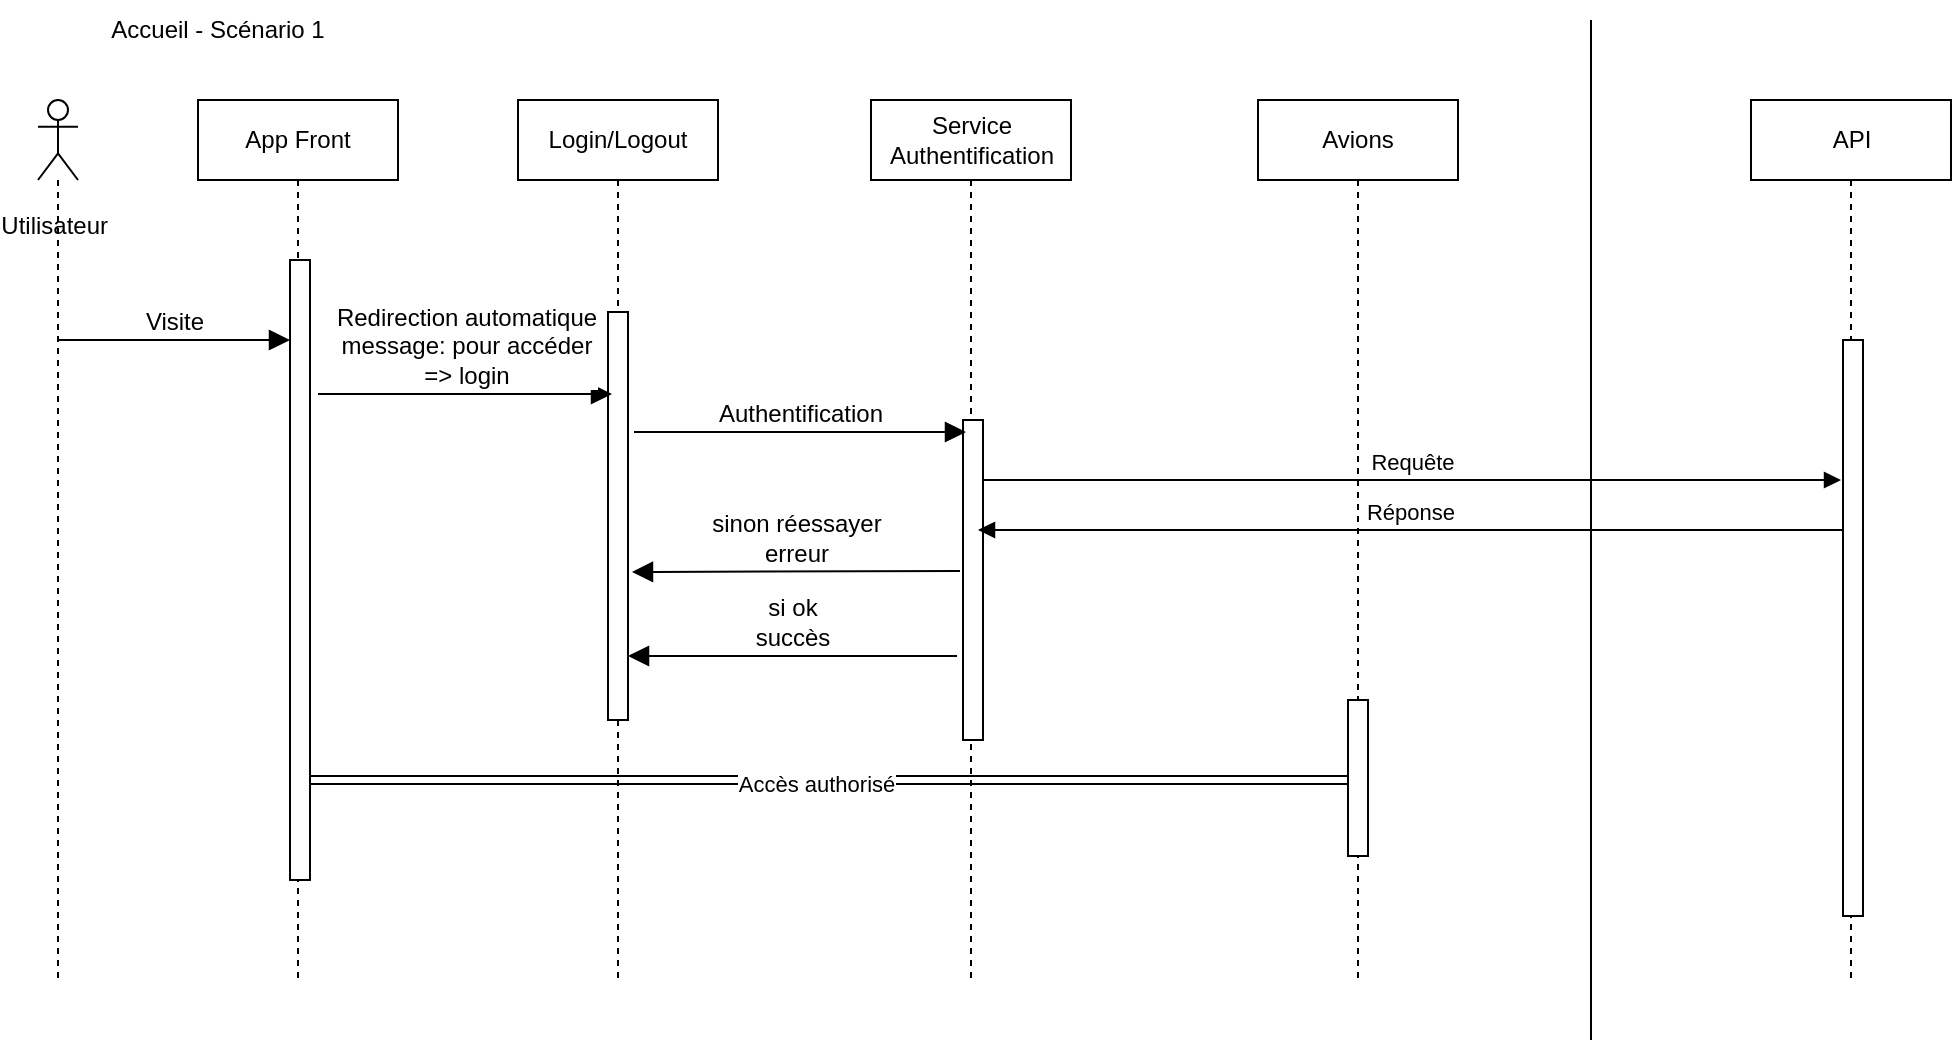 <mxfile version="24.9.3">
  <diagram name="Page-1" id="bG8l3HCdxYYPTU4J25cE">
    <mxGraphModel dx="1282" dy="1710" grid="1" gridSize="10" guides="1" tooltips="1" connect="1" arrows="1" fold="1" page="1" pageScale="1" pageWidth="827" pageHeight="1169" math="0" shadow="0">
      <root>
        <mxCell id="0" />
        <mxCell id="1" parent="0" />
        <mxCell id="9ppKvF9D70RUMVK4zJBX-41" value="&lt;div style=&quot;text-align: start;&quot;&gt;&lt;br&gt;&lt;/div&gt;" style="html=1;verticalAlign=bottom;endArrow=block;curved=0;rounded=0;fontSize=12;exitX=1.4;exitY=0.558;exitDx=0;exitDy=0;exitPerimeter=0;shape=link;" parent="1" target="f0SORPLu1wxNBxf0j8MD-8" edge="1">
          <mxGeometry width="80" relative="1" as="geometry">
            <mxPoint x="180" y="380.0" as="sourcePoint" />
            <mxPoint x="894.5" y="380.06" as="targetPoint" />
          </mxGeometry>
        </mxCell>
        <mxCell id="GE6msEZ6bf9stXsZzAZG-4" value="Accès authorisé" style="edgeLabel;html=1;align=center;verticalAlign=middle;resizable=0;points=[];" parent="9ppKvF9D70RUMVK4zJBX-41" vertex="1" connectable="0">
          <mxGeometry x="-0.013" y="-2" relative="1" as="geometry">
            <mxPoint as="offset" />
          </mxGeometry>
        </mxCell>
        <mxCell id="9ppKvF9D70RUMVK4zJBX-10" value="App Front" style="shape=umlLifeline;perimeter=lifelinePerimeter;whiteSpace=wrap;html=1;container=1;dropTarget=0;collapsible=0;recursiveResize=0;outlineConnect=0;portConstraint=eastwest;newEdgeStyle={&quot;curved&quot;:0,&quot;rounded&quot;:0};" parent="1" vertex="1">
          <mxGeometry x="130" y="40" width="100" height="440" as="geometry" />
        </mxCell>
        <mxCell id="9ppKvF9D70RUMVK4zJBX-13" value="" style="html=1;points=[[0,0,0,0,5],[0,1,0,0,-5],[1,0,0,0,5],[1,1,0,0,-5]];perimeter=orthogonalPerimeter;outlineConnect=0;targetShapes=umlLifeline;portConstraint=eastwest;newEdgeStyle={&quot;curved&quot;:0,&quot;rounded&quot;:0};" parent="9ppKvF9D70RUMVK4zJBX-10" vertex="1">
          <mxGeometry x="46" y="80" width="10" height="310" as="geometry" />
        </mxCell>
        <mxCell id="9ppKvF9D70RUMVK4zJBX-12" value="Service Authentification" style="shape=umlLifeline;perimeter=lifelinePerimeter;whiteSpace=wrap;html=1;container=1;dropTarget=0;collapsible=0;recursiveResize=0;outlineConnect=0;portConstraint=eastwest;newEdgeStyle={&quot;curved&quot;:0,&quot;rounded&quot;:0};" parent="1" vertex="1">
          <mxGeometry x="466.5" y="40" width="100" height="440" as="geometry" />
        </mxCell>
        <mxCell id="9ppKvF9D70RUMVK4zJBX-22" value="" style="html=1;points=[[0,0,0,0,5],[0,1,0,0,-5],[1,0,0,0,5],[1,1,0,0,-5]];perimeter=orthogonalPerimeter;outlineConnect=0;targetShapes=umlLifeline;portConstraint=eastwest;newEdgeStyle={&quot;curved&quot;:0,&quot;rounded&quot;:0};" parent="9ppKvF9D70RUMVK4zJBX-12" vertex="1">
          <mxGeometry x="46" y="160" width="10" height="160" as="geometry" />
        </mxCell>
        <mxCell id="9ppKvF9D70RUMVK4zJBX-21" value="Visite" style="html=1;verticalAlign=bottom;endArrow=block;curved=0;rounded=0;fontSize=12;startSize=8;endSize=8;" parent="1" edge="1">
          <mxGeometry width="80" relative="1" as="geometry">
            <mxPoint x="59.5" y="160" as="sourcePoint" />
            <mxPoint x="176" y="160" as="targetPoint" />
          </mxGeometry>
        </mxCell>
        <mxCell id="9ppKvF9D70RUMVK4zJBX-23" value="Authentification" style="html=1;verticalAlign=bottom;endArrow=block;curved=0;rounded=0;fontSize=12;startSize=8;endSize=8;" parent="1" edge="1">
          <mxGeometry width="80" relative="1" as="geometry">
            <mxPoint x="348" y="206" as="sourcePoint" />
            <mxPoint x="514" y="206" as="targetPoint" />
          </mxGeometry>
        </mxCell>
        <mxCell id="9ppKvF9D70RUMVK4zJBX-25" value="Login/Logout" style="shape=umlLifeline;perimeter=lifelinePerimeter;whiteSpace=wrap;html=1;container=1;dropTarget=0;collapsible=0;recursiveResize=0;outlineConnect=0;portConstraint=eastwest;newEdgeStyle={&quot;curved&quot;:0,&quot;rounded&quot;:0};" parent="1" vertex="1">
          <mxGeometry x="290" y="40" width="100" height="440" as="geometry" />
        </mxCell>
        <mxCell id="9ppKvF9D70RUMVK4zJBX-26" value="" style="html=1;points=[[0,0,0,0,5],[0,1,0,0,-5],[1,0,0,0,5],[1,1,0,0,-5]];perimeter=orthogonalPerimeter;outlineConnect=0;targetShapes=umlLifeline;portConstraint=eastwest;newEdgeStyle={&quot;curved&quot;:0,&quot;rounded&quot;:0};" parent="9ppKvF9D70RUMVK4zJBX-25" vertex="1">
          <mxGeometry x="45" y="106" width="10" height="204" as="geometry" />
        </mxCell>
        <mxCell id="9ppKvF9D70RUMVK4zJBX-31" value="si ok&lt;div&gt;succès&lt;/div&gt;" style="html=1;verticalAlign=bottom;endArrow=block;curved=0;rounded=0;fontSize=12;startSize=8;endSize=8;" parent="1" edge="1" target="9ppKvF9D70RUMVK4zJBX-26">
          <mxGeometry width="80" relative="1" as="geometry">
            <mxPoint x="509.5" y="318" as="sourcePoint" />
            <mxPoint x="293" y="318" as="targetPoint" />
          </mxGeometry>
        </mxCell>
        <mxCell id="9ppKvF9D70RUMVK4zJBX-36" value="API" style="shape=umlLifeline;perimeter=lifelinePerimeter;whiteSpace=wrap;html=1;container=1;dropTarget=0;collapsible=0;recursiveResize=0;outlineConnect=0;portConstraint=eastwest;newEdgeStyle={&quot;curved&quot;:0,&quot;rounded&quot;:0};" parent="1" vertex="1">
          <mxGeometry x="906.5" y="40" width="100" height="440" as="geometry" />
        </mxCell>
        <mxCell id="9ppKvF9D70RUMVK4zJBX-40" value="" style="html=1;points=[[0,0,0,0,5],[0,1,0,0,-5],[1,0,0,0,5],[1,1,0,0,-5]];perimeter=orthogonalPerimeter;outlineConnect=0;targetShapes=umlLifeline;portConstraint=eastwest;newEdgeStyle={&quot;curved&quot;:0,&quot;rounded&quot;:0};" parent="9ppKvF9D70RUMVK4zJBX-36" vertex="1">
          <mxGeometry x="46" y="120" width="10" height="288" as="geometry" />
        </mxCell>
        <mxCell id="f0SORPLu1wxNBxf0j8MD-3" value="&lt;div&gt;&lt;br&gt;&lt;/div&gt;&lt;div&gt;&lt;br&gt;&lt;/div&gt;&lt;div&gt;&lt;br&gt;&lt;/div&gt;&lt;div&gt;&lt;br&gt;&lt;/div&gt;&lt;div&gt;&lt;br&gt;&lt;/div&gt;&lt;div&gt;&lt;br&gt;&lt;/div&gt;&lt;div&gt;Utilisateur&amp;nbsp;&lt;/div&gt;" style="shape=umlLifeline;perimeter=lifelinePerimeter;whiteSpace=wrap;html=1;container=1;dropTarget=0;collapsible=0;recursiveResize=0;outlineConnect=0;portConstraint=eastwest;newEdgeStyle={&quot;curved&quot;:0,&quot;rounded&quot;:0};participant=umlActor;" parent="1" vertex="1">
          <mxGeometry x="50" y="40" width="20" height="440" as="geometry" />
        </mxCell>
        <mxCell id="f0SORPLu1wxNBxf0j8MD-7" value="&lt;div&gt;Avions&lt;/div&gt;" style="shape=umlLifeline;perimeter=lifelinePerimeter;whiteSpace=wrap;html=1;container=1;dropTarget=0;collapsible=0;recursiveResize=0;outlineConnect=0;portConstraint=eastwest;newEdgeStyle={&quot;curved&quot;:0,&quot;rounded&quot;:0};" parent="1" vertex="1">
          <mxGeometry x="660" y="40" width="100" height="440" as="geometry" />
        </mxCell>
        <mxCell id="f0SORPLu1wxNBxf0j8MD-8" value="" style="html=1;points=[[0,0,0,0,5],[0,1,0,0,-5],[1,0,0,0,5],[1,1,0,0,-5]];perimeter=orthogonalPerimeter;outlineConnect=0;targetShapes=umlLifeline;portConstraint=eastwest;newEdgeStyle={&quot;curved&quot;:0,&quot;rounded&quot;:0};" parent="f0SORPLu1wxNBxf0j8MD-7" vertex="1">
          <mxGeometry x="45" y="300" width="10" height="78" as="geometry" />
        </mxCell>
        <mxCell id="f0SORPLu1wxNBxf0j8MD-10" value="Redirection automatique&lt;div&gt;message: pour accéder&lt;/div&gt;&lt;div&gt;=&amp;gt; login&lt;/div&gt;" style="html=1;verticalAlign=bottom;endArrow=block;curved=0;rounded=0;fontSize=12;startSize=8;endSize=8;" parent="1" edge="1">
          <mxGeometry width="80" relative="1" as="geometry">
            <mxPoint x="190" y="187" as="sourcePoint" />
            <mxPoint x="337" y="187" as="targetPoint" />
          </mxGeometry>
        </mxCell>
        <mxCell id="GE6msEZ6bf9stXsZzAZG-1" value="sinon réessayer&lt;div&gt;erreur&lt;/div&gt;" style="html=1;verticalAlign=bottom;endArrow=block;curved=0;rounded=0;fontSize=12;startSize=8;endSize=8;" parent="1" edge="1">
          <mxGeometry width="80" relative="1" as="geometry">
            <mxPoint x="511" y="275.5" as="sourcePoint" />
            <mxPoint x="347" y="276" as="targetPoint" />
          </mxGeometry>
        </mxCell>
        <mxCell id="GE6msEZ6bf9stXsZzAZG-6" value="Requête" style="html=1;verticalAlign=bottom;endArrow=block;curved=0;rounded=0;" parent="1" edge="1" source="9ppKvF9D70RUMVK4zJBX-22">
          <mxGeometry width="80" relative="1" as="geometry">
            <mxPoint x="353" y="230" as="sourcePoint" />
            <mxPoint x="951.5" y="230" as="targetPoint" />
          </mxGeometry>
        </mxCell>
        <mxCell id="GE6msEZ6bf9stXsZzAZG-7" value="Réponse" style="html=1;verticalAlign=bottom;endArrow=block;curved=0;rounded=0;" parent="1" edge="1" source="9ppKvF9D70RUMVK4zJBX-40">
          <mxGeometry width="80" relative="1" as="geometry">
            <mxPoint x="1118.5" y="255" as="sourcePoint" />
            <mxPoint x="520" y="255" as="targetPoint" />
          </mxGeometry>
        </mxCell>
        <mxCell id="zf2alSKaaoy_BNmRmlK_-1" value="Accueil - Scénario 1" style="text;html=1;align=center;verticalAlign=middle;whiteSpace=wrap;rounded=0;" parent="1" vertex="1">
          <mxGeometry x="70" y="-10" width="140" height="30" as="geometry" />
        </mxCell>
        <mxCell id="OE9DgODkn0pc2vjsV3J_-1" value="" style="endArrow=none;html=1;rounded=0;" edge="1" parent="1">
          <mxGeometry width="50" height="50" relative="1" as="geometry">
            <mxPoint x="826.5" y="510" as="sourcePoint" />
            <mxPoint x="826.5" as="targetPoint" />
          </mxGeometry>
        </mxCell>
      </root>
    </mxGraphModel>
  </diagram>
</mxfile>
